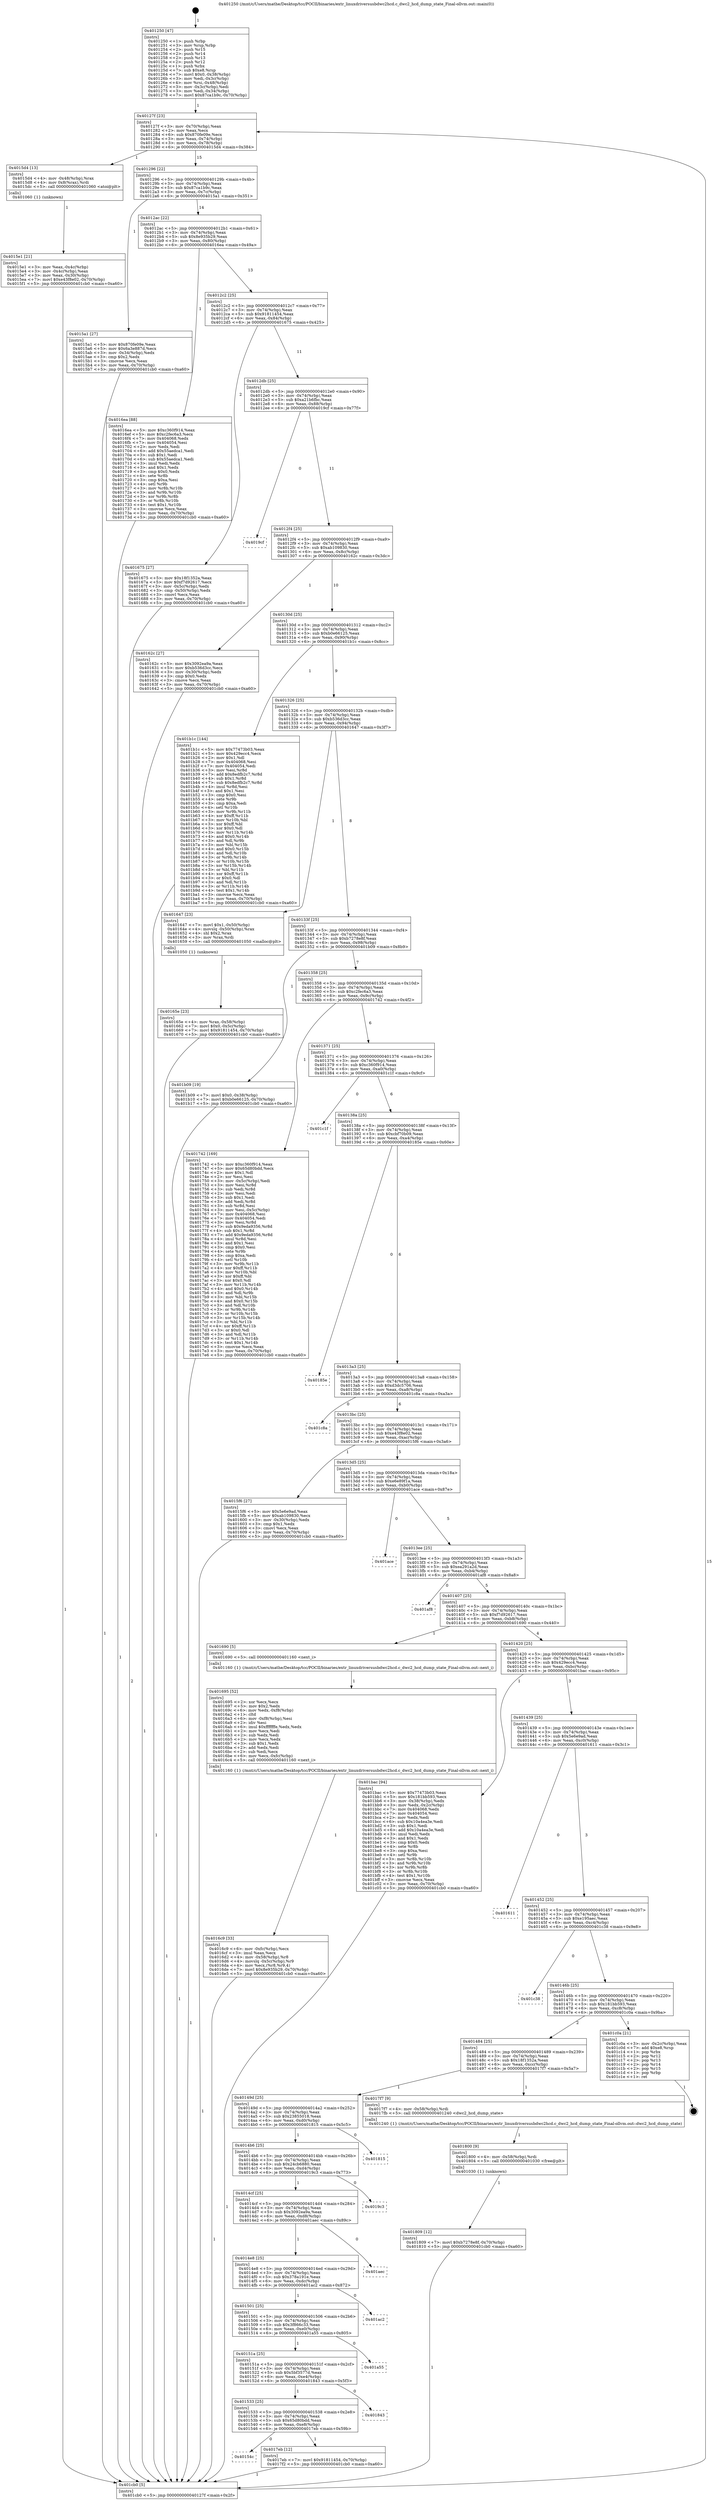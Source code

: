digraph "0x401250" {
  label = "0x401250 (/mnt/c/Users/mathe/Desktop/tcc/POCII/binaries/extr_linuxdriversusbdwc2hcd.c_dwc2_hcd_dump_state_Final-ollvm.out::main(0))"
  labelloc = "t"
  node[shape=record]

  Entry [label="",width=0.3,height=0.3,shape=circle,fillcolor=black,style=filled]
  "0x40127f" [label="{
     0x40127f [23]\l
     | [instrs]\l
     &nbsp;&nbsp;0x40127f \<+3\>: mov -0x70(%rbp),%eax\l
     &nbsp;&nbsp;0x401282 \<+2\>: mov %eax,%ecx\l
     &nbsp;&nbsp;0x401284 \<+6\>: sub $0x870fe09e,%ecx\l
     &nbsp;&nbsp;0x40128a \<+3\>: mov %eax,-0x74(%rbp)\l
     &nbsp;&nbsp;0x40128d \<+3\>: mov %ecx,-0x78(%rbp)\l
     &nbsp;&nbsp;0x401290 \<+6\>: je 00000000004015d4 \<main+0x384\>\l
  }"]
  "0x4015d4" [label="{
     0x4015d4 [13]\l
     | [instrs]\l
     &nbsp;&nbsp;0x4015d4 \<+4\>: mov -0x48(%rbp),%rax\l
     &nbsp;&nbsp;0x4015d8 \<+4\>: mov 0x8(%rax),%rdi\l
     &nbsp;&nbsp;0x4015dc \<+5\>: call 0000000000401060 \<atoi@plt\>\l
     | [calls]\l
     &nbsp;&nbsp;0x401060 \{1\} (unknown)\l
  }"]
  "0x401296" [label="{
     0x401296 [22]\l
     | [instrs]\l
     &nbsp;&nbsp;0x401296 \<+5\>: jmp 000000000040129b \<main+0x4b\>\l
     &nbsp;&nbsp;0x40129b \<+3\>: mov -0x74(%rbp),%eax\l
     &nbsp;&nbsp;0x40129e \<+5\>: sub $0x87ca1b9c,%eax\l
     &nbsp;&nbsp;0x4012a3 \<+3\>: mov %eax,-0x7c(%rbp)\l
     &nbsp;&nbsp;0x4012a6 \<+6\>: je 00000000004015a1 \<main+0x351\>\l
  }"]
  Exit [label="",width=0.3,height=0.3,shape=circle,fillcolor=black,style=filled,peripheries=2]
  "0x4015a1" [label="{
     0x4015a1 [27]\l
     | [instrs]\l
     &nbsp;&nbsp;0x4015a1 \<+5\>: mov $0x870fe09e,%eax\l
     &nbsp;&nbsp;0x4015a6 \<+5\>: mov $0x6a3e887d,%ecx\l
     &nbsp;&nbsp;0x4015ab \<+3\>: mov -0x34(%rbp),%edx\l
     &nbsp;&nbsp;0x4015ae \<+3\>: cmp $0x2,%edx\l
     &nbsp;&nbsp;0x4015b1 \<+3\>: cmovne %ecx,%eax\l
     &nbsp;&nbsp;0x4015b4 \<+3\>: mov %eax,-0x70(%rbp)\l
     &nbsp;&nbsp;0x4015b7 \<+5\>: jmp 0000000000401cb0 \<main+0xa60\>\l
  }"]
  "0x4012ac" [label="{
     0x4012ac [22]\l
     | [instrs]\l
     &nbsp;&nbsp;0x4012ac \<+5\>: jmp 00000000004012b1 \<main+0x61\>\l
     &nbsp;&nbsp;0x4012b1 \<+3\>: mov -0x74(%rbp),%eax\l
     &nbsp;&nbsp;0x4012b4 \<+5\>: sub $0x8e935b29,%eax\l
     &nbsp;&nbsp;0x4012b9 \<+3\>: mov %eax,-0x80(%rbp)\l
     &nbsp;&nbsp;0x4012bc \<+6\>: je 00000000004016ea \<main+0x49a\>\l
  }"]
  "0x401cb0" [label="{
     0x401cb0 [5]\l
     | [instrs]\l
     &nbsp;&nbsp;0x401cb0 \<+5\>: jmp 000000000040127f \<main+0x2f\>\l
  }"]
  "0x401250" [label="{
     0x401250 [47]\l
     | [instrs]\l
     &nbsp;&nbsp;0x401250 \<+1\>: push %rbp\l
     &nbsp;&nbsp;0x401251 \<+3\>: mov %rsp,%rbp\l
     &nbsp;&nbsp;0x401254 \<+2\>: push %r15\l
     &nbsp;&nbsp;0x401256 \<+2\>: push %r14\l
     &nbsp;&nbsp;0x401258 \<+2\>: push %r13\l
     &nbsp;&nbsp;0x40125a \<+2\>: push %r12\l
     &nbsp;&nbsp;0x40125c \<+1\>: push %rbx\l
     &nbsp;&nbsp;0x40125d \<+7\>: sub $0xe8,%rsp\l
     &nbsp;&nbsp;0x401264 \<+7\>: movl $0x0,-0x38(%rbp)\l
     &nbsp;&nbsp;0x40126b \<+3\>: mov %edi,-0x3c(%rbp)\l
     &nbsp;&nbsp;0x40126e \<+4\>: mov %rsi,-0x48(%rbp)\l
     &nbsp;&nbsp;0x401272 \<+3\>: mov -0x3c(%rbp),%edi\l
     &nbsp;&nbsp;0x401275 \<+3\>: mov %edi,-0x34(%rbp)\l
     &nbsp;&nbsp;0x401278 \<+7\>: movl $0x87ca1b9c,-0x70(%rbp)\l
  }"]
  "0x4015e1" [label="{
     0x4015e1 [21]\l
     | [instrs]\l
     &nbsp;&nbsp;0x4015e1 \<+3\>: mov %eax,-0x4c(%rbp)\l
     &nbsp;&nbsp;0x4015e4 \<+3\>: mov -0x4c(%rbp),%eax\l
     &nbsp;&nbsp;0x4015e7 \<+3\>: mov %eax,-0x30(%rbp)\l
     &nbsp;&nbsp;0x4015ea \<+7\>: movl $0xe43f8e02,-0x70(%rbp)\l
     &nbsp;&nbsp;0x4015f1 \<+5\>: jmp 0000000000401cb0 \<main+0xa60\>\l
  }"]
  "0x401809" [label="{
     0x401809 [12]\l
     | [instrs]\l
     &nbsp;&nbsp;0x401809 \<+7\>: movl $0xb7278e8f,-0x70(%rbp)\l
     &nbsp;&nbsp;0x401810 \<+5\>: jmp 0000000000401cb0 \<main+0xa60\>\l
  }"]
  "0x4016ea" [label="{
     0x4016ea [88]\l
     | [instrs]\l
     &nbsp;&nbsp;0x4016ea \<+5\>: mov $0xc360f914,%eax\l
     &nbsp;&nbsp;0x4016ef \<+5\>: mov $0xc2fec6a3,%ecx\l
     &nbsp;&nbsp;0x4016f4 \<+7\>: mov 0x404068,%edx\l
     &nbsp;&nbsp;0x4016fb \<+7\>: mov 0x404054,%esi\l
     &nbsp;&nbsp;0x401702 \<+2\>: mov %edx,%edi\l
     &nbsp;&nbsp;0x401704 \<+6\>: add $0x55aedca1,%edi\l
     &nbsp;&nbsp;0x40170a \<+3\>: sub $0x1,%edi\l
     &nbsp;&nbsp;0x40170d \<+6\>: sub $0x55aedca1,%edi\l
     &nbsp;&nbsp;0x401713 \<+3\>: imul %edi,%edx\l
     &nbsp;&nbsp;0x401716 \<+3\>: and $0x1,%edx\l
     &nbsp;&nbsp;0x401719 \<+3\>: cmp $0x0,%edx\l
     &nbsp;&nbsp;0x40171c \<+4\>: sete %r8b\l
     &nbsp;&nbsp;0x401720 \<+3\>: cmp $0xa,%esi\l
     &nbsp;&nbsp;0x401723 \<+4\>: setl %r9b\l
     &nbsp;&nbsp;0x401727 \<+3\>: mov %r8b,%r10b\l
     &nbsp;&nbsp;0x40172a \<+3\>: and %r9b,%r10b\l
     &nbsp;&nbsp;0x40172d \<+3\>: xor %r9b,%r8b\l
     &nbsp;&nbsp;0x401730 \<+3\>: or %r8b,%r10b\l
     &nbsp;&nbsp;0x401733 \<+4\>: test $0x1,%r10b\l
     &nbsp;&nbsp;0x401737 \<+3\>: cmovne %ecx,%eax\l
     &nbsp;&nbsp;0x40173a \<+3\>: mov %eax,-0x70(%rbp)\l
     &nbsp;&nbsp;0x40173d \<+5\>: jmp 0000000000401cb0 \<main+0xa60\>\l
  }"]
  "0x4012c2" [label="{
     0x4012c2 [25]\l
     | [instrs]\l
     &nbsp;&nbsp;0x4012c2 \<+5\>: jmp 00000000004012c7 \<main+0x77\>\l
     &nbsp;&nbsp;0x4012c7 \<+3\>: mov -0x74(%rbp),%eax\l
     &nbsp;&nbsp;0x4012ca \<+5\>: sub $0x91811454,%eax\l
     &nbsp;&nbsp;0x4012cf \<+6\>: mov %eax,-0x84(%rbp)\l
     &nbsp;&nbsp;0x4012d5 \<+6\>: je 0000000000401675 \<main+0x425\>\l
  }"]
  "0x401800" [label="{
     0x401800 [9]\l
     | [instrs]\l
     &nbsp;&nbsp;0x401800 \<+4\>: mov -0x58(%rbp),%rdi\l
     &nbsp;&nbsp;0x401804 \<+5\>: call 0000000000401030 \<free@plt\>\l
     | [calls]\l
     &nbsp;&nbsp;0x401030 \{1\} (unknown)\l
  }"]
  "0x401675" [label="{
     0x401675 [27]\l
     | [instrs]\l
     &nbsp;&nbsp;0x401675 \<+5\>: mov $0x18f1352a,%eax\l
     &nbsp;&nbsp;0x40167a \<+5\>: mov $0xf7d92617,%ecx\l
     &nbsp;&nbsp;0x40167f \<+3\>: mov -0x5c(%rbp),%edx\l
     &nbsp;&nbsp;0x401682 \<+3\>: cmp -0x50(%rbp),%edx\l
     &nbsp;&nbsp;0x401685 \<+3\>: cmovl %ecx,%eax\l
     &nbsp;&nbsp;0x401688 \<+3\>: mov %eax,-0x70(%rbp)\l
     &nbsp;&nbsp;0x40168b \<+5\>: jmp 0000000000401cb0 \<main+0xa60\>\l
  }"]
  "0x4012db" [label="{
     0x4012db [25]\l
     | [instrs]\l
     &nbsp;&nbsp;0x4012db \<+5\>: jmp 00000000004012e0 \<main+0x90\>\l
     &nbsp;&nbsp;0x4012e0 \<+3\>: mov -0x74(%rbp),%eax\l
     &nbsp;&nbsp;0x4012e3 \<+5\>: sub $0xa21b6fbc,%eax\l
     &nbsp;&nbsp;0x4012e8 \<+6\>: mov %eax,-0x88(%rbp)\l
     &nbsp;&nbsp;0x4012ee \<+6\>: je 00000000004019cf \<main+0x77f\>\l
  }"]
  "0x40154c" [label="{
     0x40154c\l
  }", style=dashed]
  "0x4019cf" [label="{
     0x4019cf\l
  }", style=dashed]
  "0x4012f4" [label="{
     0x4012f4 [25]\l
     | [instrs]\l
     &nbsp;&nbsp;0x4012f4 \<+5\>: jmp 00000000004012f9 \<main+0xa9\>\l
     &nbsp;&nbsp;0x4012f9 \<+3\>: mov -0x74(%rbp),%eax\l
     &nbsp;&nbsp;0x4012fc \<+5\>: sub $0xab109830,%eax\l
     &nbsp;&nbsp;0x401301 \<+6\>: mov %eax,-0x8c(%rbp)\l
     &nbsp;&nbsp;0x401307 \<+6\>: je 000000000040162c \<main+0x3dc\>\l
  }"]
  "0x4017eb" [label="{
     0x4017eb [12]\l
     | [instrs]\l
     &nbsp;&nbsp;0x4017eb \<+7\>: movl $0x91811454,-0x70(%rbp)\l
     &nbsp;&nbsp;0x4017f2 \<+5\>: jmp 0000000000401cb0 \<main+0xa60\>\l
  }"]
  "0x40162c" [label="{
     0x40162c [27]\l
     | [instrs]\l
     &nbsp;&nbsp;0x40162c \<+5\>: mov $0x3092ea9a,%eax\l
     &nbsp;&nbsp;0x401631 \<+5\>: mov $0xb536d3cc,%ecx\l
     &nbsp;&nbsp;0x401636 \<+3\>: mov -0x30(%rbp),%edx\l
     &nbsp;&nbsp;0x401639 \<+3\>: cmp $0x0,%edx\l
     &nbsp;&nbsp;0x40163c \<+3\>: cmove %ecx,%eax\l
     &nbsp;&nbsp;0x40163f \<+3\>: mov %eax,-0x70(%rbp)\l
     &nbsp;&nbsp;0x401642 \<+5\>: jmp 0000000000401cb0 \<main+0xa60\>\l
  }"]
  "0x40130d" [label="{
     0x40130d [25]\l
     | [instrs]\l
     &nbsp;&nbsp;0x40130d \<+5\>: jmp 0000000000401312 \<main+0xc2\>\l
     &nbsp;&nbsp;0x401312 \<+3\>: mov -0x74(%rbp),%eax\l
     &nbsp;&nbsp;0x401315 \<+5\>: sub $0xb0e66125,%eax\l
     &nbsp;&nbsp;0x40131a \<+6\>: mov %eax,-0x90(%rbp)\l
     &nbsp;&nbsp;0x401320 \<+6\>: je 0000000000401b1c \<main+0x8cc\>\l
  }"]
  "0x401533" [label="{
     0x401533 [25]\l
     | [instrs]\l
     &nbsp;&nbsp;0x401533 \<+5\>: jmp 0000000000401538 \<main+0x2e8\>\l
     &nbsp;&nbsp;0x401538 \<+3\>: mov -0x74(%rbp),%eax\l
     &nbsp;&nbsp;0x40153b \<+5\>: sub $0x65d80bdd,%eax\l
     &nbsp;&nbsp;0x401540 \<+6\>: mov %eax,-0xe8(%rbp)\l
     &nbsp;&nbsp;0x401546 \<+6\>: je 00000000004017eb \<main+0x59b\>\l
  }"]
  "0x401b1c" [label="{
     0x401b1c [144]\l
     | [instrs]\l
     &nbsp;&nbsp;0x401b1c \<+5\>: mov $0x77473b03,%eax\l
     &nbsp;&nbsp;0x401b21 \<+5\>: mov $0x429ecc4,%ecx\l
     &nbsp;&nbsp;0x401b26 \<+2\>: mov $0x1,%dl\l
     &nbsp;&nbsp;0x401b28 \<+7\>: mov 0x404068,%esi\l
     &nbsp;&nbsp;0x401b2f \<+7\>: mov 0x404054,%edi\l
     &nbsp;&nbsp;0x401b36 \<+3\>: mov %esi,%r8d\l
     &nbsp;&nbsp;0x401b39 \<+7\>: add $0x8edfb2c7,%r8d\l
     &nbsp;&nbsp;0x401b40 \<+4\>: sub $0x1,%r8d\l
     &nbsp;&nbsp;0x401b44 \<+7\>: sub $0x8edfb2c7,%r8d\l
     &nbsp;&nbsp;0x401b4b \<+4\>: imul %r8d,%esi\l
     &nbsp;&nbsp;0x401b4f \<+3\>: and $0x1,%esi\l
     &nbsp;&nbsp;0x401b52 \<+3\>: cmp $0x0,%esi\l
     &nbsp;&nbsp;0x401b55 \<+4\>: sete %r9b\l
     &nbsp;&nbsp;0x401b59 \<+3\>: cmp $0xa,%edi\l
     &nbsp;&nbsp;0x401b5c \<+4\>: setl %r10b\l
     &nbsp;&nbsp;0x401b60 \<+3\>: mov %r9b,%r11b\l
     &nbsp;&nbsp;0x401b63 \<+4\>: xor $0xff,%r11b\l
     &nbsp;&nbsp;0x401b67 \<+3\>: mov %r10b,%bl\l
     &nbsp;&nbsp;0x401b6a \<+3\>: xor $0xff,%bl\l
     &nbsp;&nbsp;0x401b6d \<+3\>: xor $0x0,%dl\l
     &nbsp;&nbsp;0x401b70 \<+3\>: mov %r11b,%r14b\l
     &nbsp;&nbsp;0x401b73 \<+4\>: and $0x0,%r14b\l
     &nbsp;&nbsp;0x401b77 \<+3\>: and %dl,%r9b\l
     &nbsp;&nbsp;0x401b7a \<+3\>: mov %bl,%r15b\l
     &nbsp;&nbsp;0x401b7d \<+4\>: and $0x0,%r15b\l
     &nbsp;&nbsp;0x401b81 \<+3\>: and %dl,%r10b\l
     &nbsp;&nbsp;0x401b84 \<+3\>: or %r9b,%r14b\l
     &nbsp;&nbsp;0x401b87 \<+3\>: or %r10b,%r15b\l
     &nbsp;&nbsp;0x401b8a \<+3\>: xor %r15b,%r14b\l
     &nbsp;&nbsp;0x401b8d \<+3\>: or %bl,%r11b\l
     &nbsp;&nbsp;0x401b90 \<+4\>: xor $0xff,%r11b\l
     &nbsp;&nbsp;0x401b94 \<+3\>: or $0x0,%dl\l
     &nbsp;&nbsp;0x401b97 \<+3\>: and %dl,%r11b\l
     &nbsp;&nbsp;0x401b9a \<+3\>: or %r11b,%r14b\l
     &nbsp;&nbsp;0x401b9d \<+4\>: test $0x1,%r14b\l
     &nbsp;&nbsp;0x401ba1 \<+3\>: cmovne %ecx,%eax\l
     &nbsp;&nbsp;0x401ba4 \<+3\>: mov %eax,-0x70(%rbp)\l
     &nbsp;&nbsp;0x401ba7 \<+5\>: jmp 0000000000401cb0 \<main+0xa60\>\l
  }"]
  "0x401326" [label="{
     0x401326 [25]\l
     | [instrs]\l
     &nbsp;&nbsp;0x401326 \<+5\>: jmp 000000000040132b \<main+0xdb\>\l
     &nbsp;&nbsp;0x40132b \<+3\>: mov -0x74(%rbp),%eax\l
     &nbsp;&nbsp;0x40132e \<+5\>: sub $0xb536d3cc,%eax\l
     &nbsp;&nbsp;0x401333 \<+6\>: mov %eax,-0x94(%rbp)\l
     &nbsp;&nbsp;0x401339 \<+6\>: je 0000000000401647 \<main+0x3f7\>\l
  }"]
  "0x401843" [label="{
     0x401843\l
  }", style=dashed]
  "0x401647" [label="{
     0x401647 [23]\l
     | [instrs]\l
     &nbsp;&nbsp;0x401647 \<+7\>: movl $0x1,-0x50(%rbp)\l
     &nbsp;&nbsp;0x40164e \<+4\>: movslq -0x50(%rbp),%rax\l
     &nbsp;&nbsp;0x401652 \<+4\>: shl $0x2,%rax\l
     &nbsp;&nbsp;0x401656 \<+3\>: mov %rax,%rdi\l
     &nbsp;&nbsp;0x401659 \<+5\>: call 0000000000401050 \<malloc@plt\>\l
     | [calls]\l
     &nbsp;&nbsp;0x401050 \{1\} (unknown)\l
  }"]
  "0x40133f" [label="{
     0x40133f [25]\l
     | [instrs]\l
     &nbsp;&nbsp;0x40133f \<+5\>: jmp 0000000000401344 \<main+0xf4\>\l
     &nbsp;&nbsp;0x401344 \<+3\>: mov -0x74(%rbp),%eax\l
     &nbsp;&nbsp;0x401347 \<+5\>: sub $0xb7278e8f,%eax\l
     &nbsp;&nbsp;0x40134c \<+6\>: mov %eax,-0x98(%rbp)\l
     &nbsp;&nbsp;0x401352 \<+6\>: je 0000000000401b09 \<main+0x8b9\>\l
  }"]
  "0x40151a" [label="{
     0x40151a [25]\l
     | [instrs]\l
     &nbsp;&nbsp;0x40151a \<+5\>: jmp 000000000040151f \<main+0x2cf\>\l
     &nbsp;&nbsp;0x40151f \<+3\>: mov -0x74(%rbp),%eax\l
     &nbsp;&nbsp;0x401522 \<+5\>: sub $0x5bf3577d,%eax\l
     &nbsp;&nbsp;0x401527 \<+6\>: mov %eax,-0xe4(%rbp)\l
     &nbsp;&nbsp;0x40152d \<+6\>: je 0000000000401843 \<main+0x5f3\>\l
  }"]
  "0x401b09" [label="{
     0x401b09 [19]\l
     | [instrs]\l
     &nbsp;&nbsp;0x401b09 \<+7\>: movl $0x0,-0x38(%rbp)\l
     &nbsp;&nbsp;0x401b10 \<+7\>: movl $0xb0e66125,-0x70(%rbp)\l
     &nbsp;&nbsp;0x401b17 \<+5\>: jmp 0000000000401cb0 \<main+0xa60\>\l
  }"]
  "0x401358" [label="{
     0x401358 [25]\l
     | [instrs]\l
     &nbsp;&nbsp;0x401358 \<+5\>: jmp 000000000040135d \<main+0x10d\>\l
     &nbsp;&nbsp;0x40135d \<+3\>: mov -0x74(%rbp),%eax\l
     &nbsp;&nbsp;0x401360 \<+5\>: sub $0xc2fec6a3,%eax\l
     &nbsp;&nbsp;0x401365 \<+6\>: mov %eax,-0x9c(%rbp)\l
     &nbsp;&nbsp;0x40136b \<+6\>: je 0000000000401742 \<main+0x4f2\>\l
  }"]
  "0x401a55" [label="{
     0x401a55\l
  }", style=dashed]
  "0x401742" [label="{
     0x401742 [169]\l
     | [instrs]\l
     &nbsp;&nbsp;0x401742 \<+5\>: mov $0xc360f914,%eax\l
     &nbsp;&nbsp;0x401747 \<+5\>: mov $0x65d80bdd,%ecx\l
     &nbsp;&nbsp;0x40174c \<+2\>: mov $0x1,%dl\l
     &nbsp;&nbsp;0x40174e \<+2\>: xor %esi,%esi\l
     &nbsp;&nbsp;0x401750 \<+3\>: mov -0x5c(%rbp),%edi\l
     &nbsp;&nbsp;0x401753 \<+3\>: mov %esi,%r8d\l
     &nbsp;&nbsp;0x401756 \<+3\>: sub %edi,%r8d\l
     &nbsp;&nbsp;0x401759 \<+2\>: mov %esi,%edi\l
     &nbsp;&nbsp;0x40175b \<+3\>: sub $0x1,%edi\l
     &nbsp;&nbsp;0x40175e \<+3\>: add %edi,%r8d\l
     &nbsp;&nbsp;0x401761 \<+3\>: sub %r8d,%esi\l
     &nbsp;&nbsp;0x401764 \<+3\>: mov %esi,-0x5c(%rbp)\l
     &nbsp;&nbsp;0x401767 \<+7\>: mov 0x404068,%esi\l
     &nbsp;&nbsp;0x40176e \<+7\>: mov 0x404054,%edi\l
     &nbsp;&nbsp;0x401775 \<+3\>: mov %esi,%r8d\l
     &nbsp;&nbsp;0x401778 \<+7\>: sub $0x9eda9356,%r8d\l
     &nbsp;&nbsp;0x40177f \<+4\>: sub $0x1,%r8d\l
     &nbsp;&nbsp;0x401783 \<+7\>: add $0x9eda9356,%r8d\l
     &nbsp;&nbsp;0x40178a \<+4\>: imul %r8d,%esi\l
     &nbsp;&nbsp;0x40178e \<+3\>: and $0x1,%esi\l
     &nbsp;&nbsp;0x401791 \<+3\>: cmp $0x0,%esi\l
     &nbsp;&nbsp;0x401794 \<+4\>: sete %r9b\l
     &nbsp;&nbsp;0x401798 \<+3\>: cmp $0xa,%edi\l
     &nbsp;&nbsp;0x40179b \<+4\>: setl %r10b\l
     &nbsp;&nbsp;0x40179f \<+3\>: mov %r9b,%r11b\l
     &nbsp;&nbsp;0x4017a2 \<+4\>: xor $0xff,%r11b\l
     &nbsp;&nbsp;0x4017a6 \<+3\>: mov %r10b,%bl\l
     &nbsp;&nbsp;0x4017a9 \<+3\>: xor $0xff,%bl\l
     &nbsp;&nbsp;0x4017ac \<+3\>: xor $0x0,%dl\l
     &nbsp;&nbsp;0x4017af \<+3\>: mov %r11b,%r14b\l
     &nbsp;&nbsp;0x4017b2 \<+4\>: and $0x0,%r14b\l
     &nbsp;&nbsp;0x4017b6 \<+3\>: and %dl,%r9b\l
     &nbsp;&nbsp;0x4017b9 \<+3\>: mov %bl,%r15b\l
     &nbsp;&nbsp;0x4017bc \<+4\>: and $0x0,%r15b\l
     &nbsp;&nbsp;0x4017c0 \<+3\>: and %dl,%r10b\l
     &nbsp;&nbsp;0x4017c3 \<+3\>: or %r9b,%r14b\l
     &nbsp;&nbsp;0x4017c6 \<+3\>: or %r10b,%r15b\l
     &nbsp;&nbsp;0x4017c9 \<+3\>: xor %r15b,%r14b\l
     &nbsp;&nbsp;0x4017cc \<+3\>: or %bl,%r11b\l
     &nbsp;&nbsp;0x4017cf \<+4\>: xor $0xff,%r11b\l
     &nbsp;&nbsp;0x4017d3 \<+3\>: or $0x0,%dl\l
     &nbsp;&nbsp;0x4017d6 \<+3\>: and %dl,%r11b\l
     &nbsp;&nbsp;0x4017d9 \<+3\>: or %r11b,%r14b\l
     &nbsp;&nbsp;0x4017dc \<+4\>: test $0x1,%r14b\l
     &nbsp;&nbsp;0x4017e0 \<+3\>: cmovne %ecx,%eax\l
     &nbsp;&nbsp;0x4017e3 \<+3\>: mov %eax,-0x70(%rbp)\l
     &nbsp;&nbsp;0x4017e6 \<+5\>: jmp 0000000000401cb0 \<main+0xa60\>\l
  }"]
  "0x401371" [label="{
     0x401371 [25]\l
     | [instrs]\l
     &nbsp;&nbsp;0x401371 \<+5\>: jmp 0000000000401376 \<main+0x126\>\l
     &nbsp;&nbsp;0x401376 \<+3\>: mov -0x74(%rbp),%eax\l
     &nbsp;&nbsp;0x401379 \<+5\>: sub $0xc360f914,%eax\l
     &nbsp;&nbsp;0x40137e \<+6\>: mov %eax,-0xa0(%rbp)\l
     &nbsp;&nbsp;0x401384 \<+6\>: je 0000000000401c1f \<main+0x9cf\>\l
  }"]
  "0x401501" [label="{
     0x401501 [25]\l
     | [instrs]\l
     &nbsp;&nbsp;0x401501 \<+5\>: jmp 0000000000401506 \<main+0x2b6\>\l
     &nbsp;&nbsp;0x401506 \<+3\>: mov -0x74(%rbp),%eax\l
     &nbsp;&nbsp;0x401509 \<+5\>: sub $0x3f866c33,%eax\l
     &nbsp;&nbsp;0x40150e \<+6\>: mov %eax,-0xe0(%rbp)\l
     &nbsp;&nbsp;0x401514 \<+6\>: je 0000000000401a55 \<main+0x805\>\l
  }"]
  "0x401c1f" [label="{
     0x401c1f\l
  }", style=dashed]
  "0x40138a" [label="{
     0x40138a [25]\l
     | [instrs]\l
     &nbsp;&nbsp;0x40138a \<+5\>: jmp 000000000040138f \<main+0x13f\>\l
     &nbsp;&nbsp;0x40138f \<+3\>: mov -0x74(%rbp),%eax\l
     &nbsp;&nbsp;0x401392 \<+5\>: sub $0xcbf70b09,%eax\l
     &nbsp;&nbsp;0x401397 \<+6\>: mov %eax,-0xa4(%rbp)\l
     &nbsp;&nbsp;0x40139d \<+6\>: je 000000000040185e \<main+0x60e\>\l
  }"]
  "0x401ac2" [label="{
     0x401ac2\l
  }", style=dashed]
  "0x40185e" [label="{
     0x40185e\l
  }", style=dashed]
  "0x4013a3" [label="{
     0x4013a3 [25]\l
     | [instrs]\l
     &nbsp;&nbsp;0x4013a3 \<+5\>: jmp 00000000004013a8 \<main+0x158\>\l
     &nbsp;&nbsp;0x4013a8 \<+3\>: mov -0x74(%rbp),%eax\l
     &nbsp;&nbsp;0x4013ab \<+5\>: sub $0xd3dc5706,%eax\l
     &nbsp;&nbsp;0x4013b0 \<+6\>: mov %eax,-0xa8(%rbp)\l
     &nbsp;&nbsp;0x4013b6 \<+6\>: je 0000000000401c8a \<main+0xa3a\>\l
  }"]
  "0x4014e8" [label="{
     0x4014e8 [25]\l
     | [instrs]\l
     &nbsp;&nbsp;0x4014e8 \<+5\>: jmp 00000000004014ed \<main+0x29d\>\l
     &nbsp;&nbsp;0x4014ed \<+3\>: mov -0x74(%rbp),%eax\l
     &nbsp;&nbsp;0x4014f0 \<+5\>: sub $0x378a191e,%eax\l
     &nbsp;&nbsp;0x4014f5 \<+6\>: mov %eax,-0xdc(%rbp)\l
     &nbsp;&nbsp;0x4014fb \<+6\>: je 0000000000401ac2 \<main+0x872\>\l
  }"]
  "0x401c8a" [label="{
     0x401c8a\l
  }", style=dashed]
  "0x4013bc" [label="{
     0x4013bc [25]\l
     | [instrs]\l
     &nbsp;&nbsp;0x4013bc \<+5\>: jmp 00000000004013c1 \<main+0x171\>\l
     &nbsp;&nbsp;0x4013c1 \<+3\>: mov -0x74(%rbp),%eax\l
     &nbsp;&nbsp;0x4013c4 \<+5\>: sub $0xe43f8e02,%eax\l
     &nbsp;&nbsp;0x4013c9 \<+6\>: mov %eax,-0xac(%rbp)\l
     &nbsp;&nbsp;0x4013cf \<+6\>: je 00000000004015f6 \<main+0x3a6\>\l
  }"]
  "0x401aec" [label="{
     0x401aec\l
  }", style=dashed]
  "0x4015f6" [label="{
     0x4015f6 [27]\l
     | [instrs]\l
     &nbsp;&nbsp;0x4015f6 \<+5\>: mov $0x5e6e9ad,%eax\l
     &nbsp;&nbsp;0x4015fb \<+5\>: mov $0xab109830,%ecx\l
     &nbsp;&nbsp;0x401600 \<+3\>: mov -0x30(%rbp),%edx\l
     &nbsp;&nbsp;0x401603 \<+3\>: cmp $0x1,%edx\l
     &nbsp;&nbsp;0x401606 \<+3\>: cmovl %ecx,%eax\l
     &nbsp;&nbsp;0x401609 \<+3\>: mov %eax,-0x70(%rbp)\l
     &nbsp;&nbsp;0x40160c \<+5\>: jmp 0000000000401cb0 \<main+0xa60\>\l
  }"]
  "0x4013d5" [label="{
     0x4013d5 [25]\l
     | [instrs]\l
     &nbsp;&nbsp;0x4013d5 \<+5\>: jmp 00000000004013da \<main+0x18a\>\l
     &nbsp;&nbsp;0x4013da \<+3\>: mov -0x74(%rbp),%eax\l
     &nbsp;&nbsp;0x4013dd \<+5\>: sub $0xe6e89f1a,%eax\l
     &nbsp;&nbsp;0x4013e2 \<+6\>: mov %eax,-0xb0(%rbp)\l
     &nbsp;&nbsp;0x4013e8 \<+6\>: je 0000000000401ace \<main+0x87e\>\l
  }"]
  "0x40165e" [label="{
     0x40165e [23]\l
     | [instrs]\l
     &nbsp;&nbsp;0x40165e \<+4\>: mov %rax,-0x58(%rbp)\l
     &nbsp;&nbsp;0x401662 \<+7\>: movl $0x0,-0x5c(%rbp)\l
     &nbsp;&nbsp;0x401669 \<+7\>: movl $0x91811454,-0x70(%rbp)\l
     &nbsp;&nbsp;0x401670 \<+5\>: jmp 0000000000401cb0 \<main+0xa60\>\l
  }"]
  "0x4014cf" [label="{
     0x4014cf [25]\l
     | [instrs]\l
     &nbsp;&nbsp;0x4014cf \<+5\>: jmp 00000000004014d4 \<main+0x284\>\l
     &nbsp;&nbsp;0x4014d4 \<+3\>: mov -0x74(%rbp),%eax\l
     &nbsp;&nbsp;0x4014d7 \<+5\>: sub $0x3092ea9a,%eax\l
     &nbsp;&nbsp;0x4014dc \<+6\>: mov %eax,-0xd8(%rbp)\l
     &nbsp;&nbsp;0x4014e2 \<+6\>: je 0000000000401aec \<main+0x89c\>\l
  }"]
  "0x401ace" [label="{
     0x401ace\l
  }", style=dashed]
  "0x4013ee" [label="{
     0x4013ee [25]\l
     | [instrs]\l
     &nbsp;&nbsp;0x4013ee \<+5\>: jmp 00000000004013f3 \<main+0x1a3\>\l
     &nbsp;&nbsp;0x4013f3 \<+3\>: mov -0x74(%rbp),%eax\l
     &nbsp;&nbsp;0x4013f6 \<+5\>: sub $0xea291a2d,%eax\l
     &nbsp;&nbsp;0x4013fb \<+6\>: mov %eax,-0xb4(%rbp)\l
     &nbsp;&nbsp;0x401401 \<+6\>: je 0000000000401af8 \<main+0x8a8\>\l
  }"]
  "0x4019c3" [label="{
     0x4019c3\l
  }", style=dashed]
  "0x401af8" [label="{
     0x401af8\l
  }", style=dashed]
  "0x401407" [label="{
     0x401407 [25]\l
     | [instrs]\l
     &nbsp;&nbsp;0x401407 \<+5\>: jmp 000000000040140c \<main+0x1bc\>\l
     &nbsp;&nbsp;0x40140c \<+3\>: mov -0x74(%rbp),%eax\l
     &nbsp;&nbsp;0x40140f \<+5\>: sub $0xf7d92617,%eax\l
     &nbsp;&nbsp;0x401414 \<+6\>: mov %eax,-0xb8(%rbp)\l
     &nbsp;&nbsp;0x40141a \<+6\>: je 0000000000401690 \<main+0x440\>\l
  }"]
  "0x4014b6" [label="{
     0x4014b6 [25]\l
     | [instrs]\l
     &nbsp;&nbsp;0x4014b6 \<+5\>: jmp 00000000004014bb \<main+0x26b\>\l
     &nbsp;&nbsp;0x4014bb \<+3\>: mov -0x74(%rbp),%eax\l
     &nbsp;&nbsp;0x4014be \<+5\>: sub $0x24cb6880,%eax\l
     &nbsp;&nbsp;0x4014c3 \<+6\>: mov %eax,-0xd4(%rbp)\l
     &nbsp;&nbsp;0x4014c9 \<+6\>: je 00000000004019c3 \<main+0x773\>\l
  }"]
  "0x401690" [label="{
     0x401690 [5]\l
     | [instrs]\l
     &nbsp;&nbsp;0x401690 \<+5\>: call 0000000000401160 \<next_i\>\l
     | [calls]\l
     &nbsp;&nbsp;0x401160 \{1\} (/mnt/c/Users/mathe/Desktop/tcc/POCII/binaries/extr_linuxdriversusbdwc2hcd.c_dwc2_hcd_dump_state_Final-ollvm.out::next_i)\l
  }"]
  "0x401420" [label="{
     0x401420 [25]\l
     | [instrs]\l
     &nbsp;&nbsp;0x401420 \<+5\>: jmp 0000000000401425 \<main+0x1d5\>\l
     &nbsp;&nbsp;0x401425 \<+3\>: mov -0x74(%rbp),%eax\l
     &nbsp;&nbsp;0x401428 \<+5\>: sub $0x429ecc4,%eax\l
     &nbsp;&nbsp;0x40142d \<+6\>: mov %eax,-0xbc(%rbp)\l
     &nbsp;&nbsp;0x401433 \<+6\>: je 0000000000401bac \<main+0x95c\>\l
  }"]
  "0x401695" [label="{
     0x401695 [52]\l
     | [instrs]\l
     &nbsp;&nbsp;0x401695 \<+2\>: xor %ecx,%ecx\l
     &nbsp;&nbsp;0x401697 \<+5\>: mov $0x2,%edx\l
     &nbsp;&nbsp;0x40169c \<+6\>: mov %edx,-0xf8(%rbp)\l
     &nbsp;&nbsp;0x4016a2 \<+1\>: cltd\l
     &nbsp;&nbsp;0x4016a3 \<+6\>: mov -0xf8(%rbp),%esi\l
     &nbsp;&nbsp;0x4016a9 \<+2\>: idiv %esi\l
     &nbsp;&nbsp;0x4016ab \<+6\>: imul $0xfffffffe,%edx,%edx\l
     &nbsp;&nbsp;0x4016b1 \<+2\>: mov %ecx,%edi\l
     &nbsp;&nbsp;0x4016b3 \<+2\>: sub %edx,%edi\l
     &nbsp;&nbsp;0x4016b5 \<+2\>: mov %ecx,%edx\l
     &nbsp;&nbsp;0x4016b7 \<+3\>: sub $0x1,%edx\l
     &nbsp;&nbsp;0x4016ba \<+2\>: add %edx,%edi\l
     &nbsp;&nbsp;0x4016bc \<+2\>: sub %edi,%ecx\l
     &nbsp;&nbsp;0x4016be \<+6\>: mov %ecx,-0xfc(%rbp)\l
     &nbsp;&nbsp;0x4016c4 \<+5\>: call 0000000000401160 \<next_i\>\l
     | [calls]\l
     &nbsp;&nbsp;0x401160 \{1\} (/mnt/c/Users/mathe/Desktop/tcc/POCII/binaries/extr_linuxdriversusbdwc2hcd.c_dwc2_hcd_dump_state_Final-ollvm.out::next_i)\l
  }"]
  "0x4016c9" [label="{
     0x4016c9 [33]\l
     | [instrs]\l
     &nbsp;&nbsp;0x4016c9 \<+6\>: mov -0xfc(%rbp),%ecx\l
     &nbsp;&nbsp;0x4016cf \<+3\>: imul %eax,%ecx\l
     &nbsp;&nbsp;0x4016d2 \<+4\>: mov -0x58(%rbp),%r8\l
     &nbsp;&nbsp;0x4016d6 \<+4\>: movslq -0x5c(%rbp),%r9\l
     &nbsp;&nbsp;0x4016da \<+4\>: mov %ecx,(%r8,%r9,4)\l
     &nbsp;&nbsp;0x4016de \<+7\>: movl $0x8e935b29,-0x70(%rbp)\l
     &nbsp;&nbsp;0x4016e5 \<+5\>: jmp 0000000000401cb0 \<main+0xa60\>\l
  }"]
  "0x401815" [label="{
     0x401815\l
  }", style=dashed]
  "0x401bac" [label="{
     0x401bac [94]\l
     | [instrs]\l
     &nbsp;&nbsp;0x401bac \<+5\>: mov $0x77473b03,%eax\l
     &nbsp;&nbsp;0x401bb1 \<+5\>: mov $0x181bb593,%ecx\l
     &nbsp;&nbsp;0x401bb6 \<+3\>: mov -0x38(%rbp),%edx\l
     &nbsp;&nbsp;0x401bb9 \<+3\>: mov %edx,-0x2c(%rbp)\l
     &nbsp;&nbsp;0x401bbc \<+7\>: mov 0x404068,%edx\l
     &nbsp;&nbsp;0x401bc3 \<+7\>: mov 0x404054,%esi\l
     &nbsp;&nbsp;0x401bca \<+2\>: mov %edx,%edi\l
     &nbsp;&nbsp;0x401bcc \<+6\>: sub $0x10a4ea3e,%edi\l
     &nbsp;&nbsp;0x401bd2 \<+3\>: sub $0x1,%edi\l
     &nbsp;&nbsp;0x401bd5 \<+6\>: add $0x10a4ea3e,%edi\l
     &nbsp;&nbsp;0x401bdb \<+3\>: imul %edi,%edx\l
     &nbsp;&nbsp;0x401bde \<+3\>: and $0x1,%edx\l
     &nbsp;&nbsp;0x401be1 \<+3\>: cmp $0x0,%edx\l
     &nbsp;&nbsp;0x401be4 \<+4\>: sete %r8b\l
     &nbsp;&nbsp;0x401be8 \<+3\>: cmp $0xa,%esi\l
     &nbsp;&nbsp;0x401beb \<+4\>: setl %r9b\l
     &nbsp;&nbsp;0x401bef \<+3\>: mov %r8b,%r10b\l
     &nbsp;&nbsp;0x401bf2 \<+3\>: and %r9b,%r10b\l
     &nbsp;&nbsp;0x401bf5 \<+3\>: xor %r9b,%r8b\l
     &nbsp;&nbsp;0x401bf8 \<+3\>: or %r8b,%r10b\l
     &nbsp;&nbsp;0x401bfb \<+4\>: test $0x1,%r10b\l
     &nbsp;&nbsp;0x401bff \<+3\>: cmovne %ecx,%eax\l
     &nbsp;&nbsp;0x401c02 \<+3\>: mov %eax,-0x70(%rbp)\l
     &nbsp;&nbsp;0x401c05 \<+5\>: jmp 0000000000401cb0 \<main+0xa60\>\l
  }"]
  "0x401439" [label="{
     0x401439 [25]\l
     | [instrs]\l
     &nbsp;&nbsp;0x401439 \<+5\>: jmp 000000000040143e \<main+0x1ee\>\l
     &nbsp;&nbsp;0x40143e \<+3\>: mov -0x74(%rbp),%eax\l
     &nbsp;&nbsp;0x401441 \<+5\>: sub $0x5e6e9ad,%eax\l
     &nbsp;&nbsp;0x401446 \<+6\>: mov %eax,-0xc0(%rbp)\l
     &nbsp;&nbsp;0x40144c \<+6\>: je 0000000000401611 \<main+0x3c1\>\l
  }"]
  "0x40149d" [label="{
     0x40149d [25]\l
     | [instrs]\l
     &nbsp;&nbsp;0x40149d \<+5\>: jmp 00000000004014a2 \<main+0x252\>\l
     &nbsp;&nbsp;0x4014a2 \<+3\>: mov -0x74(%rbp),%eax\l
     &nbsp;&nbsp;0x4014a5 \<+5\>: sub $0x23855018,%eax\l
     &nbsp;&nbsp;0x4014aa \<+6\>: mov %eax,-0xd0(%rbp)\l
     &nbsp;&nbsp;0x4014b0 \<+6\>: je 0000000000401815 \<main+0x5c5\>\l
  }"]
  "0x401611" [label="{
     0x401611\l
  }", style=dashed]
  "0x401452" [label="{
     0x401452 [25]\l
     | [instrs]\l
     &nbsp;&nbsp;0x401452 \<+5\>: jmp 0000000000401457 \<main+0x207\>\l
     &nbsp;&nbsp;0x401457 \<+3\>: mov -0x74(%rbp),%eax\l
     &nbsp;&nbsp;0x40145a \<+5\>: sub $0xe195aec,%eax\l
     &nbsp;&nbsp;0x40145f \<+6\>: mov %eax,-0xc4(%rbp)\l
     &nbsp;&nbsp;0x401465 \<+6\>: je 0000000000401c38 \<main+0x9e8\>\l
  }"]
  "0x4017f7" [label="{
     0x4017f7 [9]\l
     | [instrs]\l
     &nbsp;&nbsp;0x4017f7 \<+4\>: mov -0x58(%rbp),%rdi\l
     &nbsp;&nbsp;0x4017fb \<+5\>: call 0000000000401240 \<dwc2_hcd_dump_state\>\l
     | [calls]\l
     &nbsp;&nbsp;0x401240 \{1\} (/mnt/c/Users/mathe/Desktop/tcc/POCII/binaries/extr_linuxdriversusbdwc2hcd.c_dwc2_hcd_dump_state_Final-ollvm.out::dwc2_hcd_dump_state)\l
  }"]
  "0x401c38" [label="{
     0x401c38\l
  }", style=dashed]
  "0x40146b" [label="{
     0x40146b [25]\l
     | [instrs]\l
     &nbsp;&nbsp;0x40146b \<+5\>: jmp 0000000000401470 \<main+0x220\>\l
     &nbsp;&nbsp;0x401470 \<+3\>: mov -0x74(%rbp),%eax\l
     &nbsp;&nbsp;0x401473 \<+5\>: sub $0x181bb593,%eax\l
     &nbsp;&nbsp;0x401478 \<+6\>: mov %eax,-0xc8(%rbp)\l
     &nbsp;&nbsp;0x40147e \<+6\>: je 0000000000401c0a \<main+0x9ba\>\l
  }"]
  "0x401484" [label="{
     0x401484 [25]\l
     | [instrs]\l
     &nbsp;&nbsp;0x401484 \<+5\>: jmp 0000000000401489 \<main+0x239\>\l
     &nbsp;&nbsp;0x401489 \<+3\>: mov -0x74(%rbp),%eax\l
     &nbsp;&nbsp;0x40148c \<+5\>: sub $0x18f1352a,%eax\l
     &nbsp;&nbsp;0x401491 \<+6\>: mov %eax,-0xcc(%rbp)\l
     &nbsp;&nbsp;0x401497 \<+6\>: je 00000000004017f7 \<main+0x5a7\>\l
  }"]
  "0x401c0a" [label="{
     0x401c0a [21]\l
     | [instrs]\l
     &nbsp;&nbsp;0x401c0a \<+3\>: mov -0x2c(%rbp),%eax\l
     &nbsp;&nbsp;0x401c0d \<+7\>: add $0xe8,%rsp\l
     &nbsp;&nbsp;0x401c14 \<+1\>: pop %rbx\l
     &nbsp;&nbsp;0x401c15 \<+2\>: pop %r12\l
     &nbsp;&nbsp;0x401c17 \<+2\>: pop %r13\l
     &nbsp;&nbsp;0x401c19 \<+2\>: pop %r14\l
     &nbsp;&nbsp;0x401c1b \<+2\>: pop %r15\l
     &nbsp;&nbsp;0x401c1d \<+1\>: pop %rbp\l
     &nbsp;&nbsp;0x401c1e \<+1\>: ret\l
  }"]
  Entry -> "0x401250" [label=" 1"]
  "0x40127f" -> "0x4015d4" [label=" 1"]
  "0x40127f" -> "0x401296" [label=" 15"]
  "0x401c0a" -> Exit [label=" 1"]
  "0x401296" -> "0x4015a1" [label=" 1"]
  "0x401296" -> "0x4012ac" [label=" 14"]
  "0x4015a1" -> "0x401cb0" [label=" 1"]
  "0x401250" -> "0x40127f" [label=" 1"]
  "0x401cb0" -> "0x40127f" [label=" 15"]
  "0x4015d4" -> "0x4015e1" [label=" 1"]
  "0x4015e1" -> "0x401cb0" [label=" 1"]
  "0x401bac" -> "0x401cb0" [label=" 1"]
  "0x4012ac" -> "0x4016ea" [label=" 1"]
  "0x4012ac" -> "0x4012c2" [label=" 13"]
  "0x401b1c" -> "0x401cb0" [label=" 1"]
  "0x4012c2" -> "0x401675" [label=" 2"]
  "0x4012c2" -> "0x4012db" [label=" 11"]
  "0x401b09" -> "0x401cb0" [label=" 1"]
  "0x4012db" -> "0x4019cf" [label=" 0"]
  "0x4012db" -> "0x4012f4" [label=" 11"]
  "0x401809" -> "0x401cb0" [label=" 1"]
  "0x4012f4" -> "0x40162c" [label=" 1"]
  "0x4012f4" -> "0x40130d" [label=" 10"]
  "0x401800" -> "0x401809" [label=" 1"]
  "0x40130d" -> "0x401b1c" [label=" 1"]
  "0x40130d" -> "0x401326" [label=" 9"]
  "0x4017eb" -> "0x401cb0" [label=" 1"]
  "0x401326" -> "0x401647" [label=" 1"]
  "0x401326" -> "0x40133f" [label=" 8"]
  "0x401533" -> "0x40154c" [label=" 0"]
  "0x40133f" -> "0x401b09" [label=" 1"]
  "0x40133f" -> "0x401358" [label=" 7"]
  "0x4017f7" -> "0x401800" [label=" 1"]
  "0x401358" -> "0x401742" [label=" 1"]
  "0x401358" -> "0x401371" [label=" 6"]
  "0x40151a" -> "0x401533" [label=" 1"]
  "0x401371" -> "0x401c1f" [label=" 0"]
  "0x401371" -> "0x40138a" [label=" 6"]
  "0x401533" -> "0x4017eb" [label=" 1"]
  "0x40138a" -> "0x40185e" [label=" 0"]
  "0x40138a" -> "0x4013a3" [label=" 6"]
  "0x401501" -> "0x40151a" [label=" 1"]
  "0x4013a3" -> "0x401c8a" [label=" 0"]
  "0x4013a3" -> "0x4013bc" [label=" 6"]
  "0x40151a" -> "0x401843" [label=" 0"]
  "0x4013bc" -> "0x4015f6" [label=" 1"]
  "0x4013bc" -> "0x4013d5" [label=" 5"]
  "0x4015f6" -> "0x401cb0" [label=" 1"]
  "0x40162c" -> "0x401cb0" [label=" 1"]
  "0x401647" -> "0x40165e" [label=" 1"]
  "0x40165e" -> "0x401cb0" [label=" 1"]
  "0x401675" -> "0x401cb0" [label=" 2"]
  "0x4014e8" -> "0x401501" [label=" 1"]
  "0x4013d5" -> "0x401ace" [label=" 0"]
  "0x4013d5" -> "0x4013ee" [label=" 5"]
  "0x401501" -> "0x401a55" [label=" 0"]
  "0x4013ee" -> "0x401af8" [label=" 0"]
  "0x4013ee" -> "0x401407" [label=" 5"]
  "0x4014cf" -> "0x4014e8" [label=" 1"]
  "0x401407" -> "0x401690" [label=" 1"]
  "0x401407" -> "0x401420" [label=" 4"]
  "0x401690" -> "0x401695" [label=" 1"]
  "0x401695" -> "0x4016c9" [label=" 1"]
  "0x4016c9" -> "0x401cb0" [label=" 1"]
  "0x4016ea" -> "0x401cb0" [label=" 1"]
  "0x401742" -> "0x401cb0" [label=" 1"]
  "0x4014e8" -> "0x401ac2" [label=" 0"]
  "0x401420" -> "0x401bac" [label=" 1"]
  "0x401420" -> "0x401439" [label=" 3"]
  "0x4014b6" -> "0x4014cf" [label=" 1"]
  "0x401439" -> "0x401611" [label=" 0"]
  "0x401439" -> "0x401452" [label=" 3"]
  "0x4014cf" -> "0x401aec" [label=" 0"]
  "0x401452" -> "0x401c38" [label=" 0"]
  "0x401452" -> "0x40146b" [label=" 3"]
  "0x40149d" -> "0x4014b6" [label=" 1"]
  "0x40146b" -> "0x401c0a" [label=" 1"]
  "0x40146b" -> "0x401484" [label=" 2"]
  "0x40149d" -> "0x401815" [label=" 0"]
  "0x401484" -> "0x4017f7" [label=" 1"]
  "0x401484" -> "0x40149d" [label=" 1"]
  "0x4014b6" -> "0x4019c3" [label=" 0"]
}

